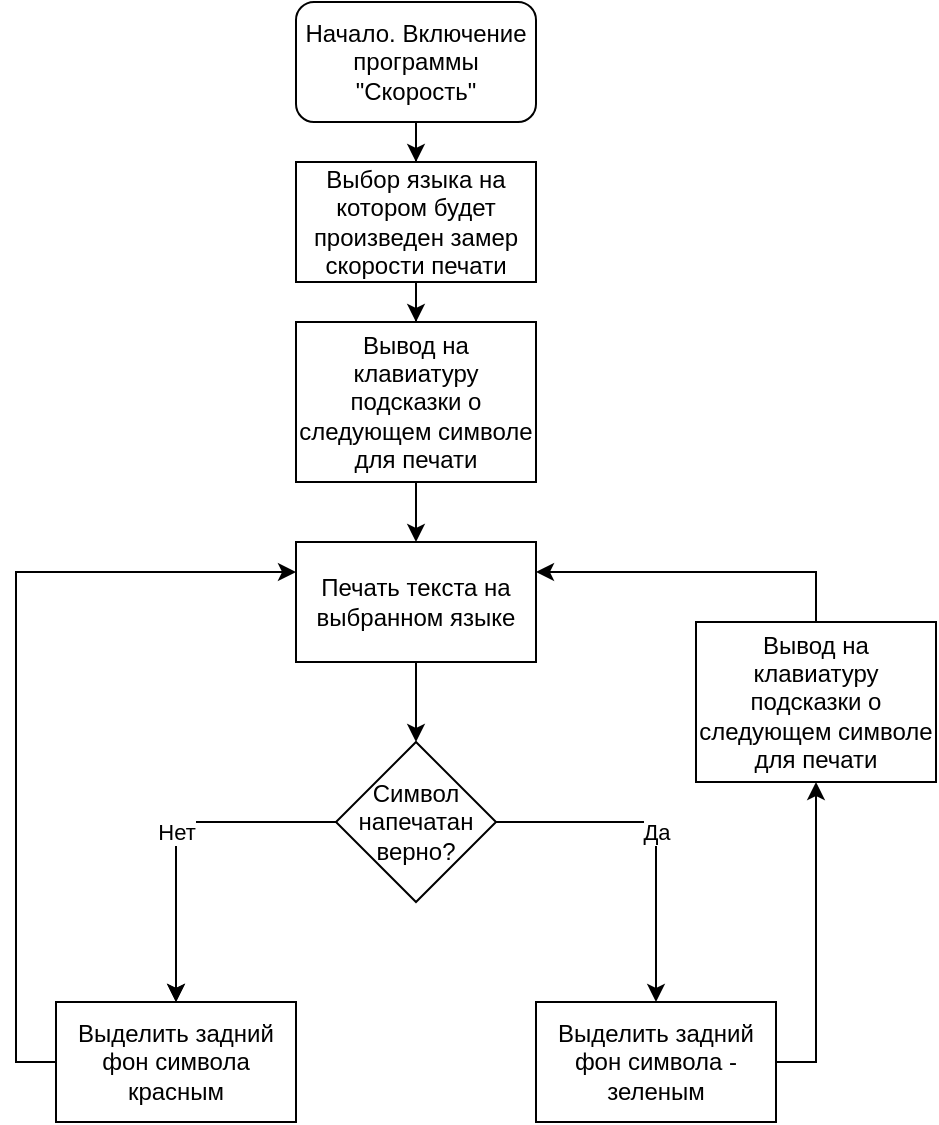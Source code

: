 <mxfile version="14.3.0" type="device"><diagram id="C5RBs43oDa-KdzZeNtuy" name="Page-1"><mxGraphModel dx="1422" dy="762" grid="1" gridSize="10" guides="1" tooltips="1" connect="1" arrows="1" fold="1" page="1" pageScale="1" pageWidth="827" pageHeight="1169" math="0" shadow="0"><root><mxCell id="WIyWlLk6GJQsqaUBKTNV-0"/><mxCell id="WIyWlLk6GJQsqaUBKTNV-1" parent="WIyWlLk6GJQsqaUBKTNV-0"/><mxCell id="Mn1PiiQkR-cETHgZV6WD-16" style="edgeStyle=orthogonalEdgeStyle;rounded=0;orthogonalLoop=1;jettySize=auto;html=1;entryX=0.5;entryY=0;entryDx=0;entryDy=0;" edge="1" parent="WIyWlLk6GJQsqaUBKTNV-1" source="Mn1PiiQkR-cETHgZV6WD-0" target="Mn1PiiQkR-cETHgZV6WD-2"><mxGeometry relative="1" as="geometry"/></mxCell><mxCell id="Mn1PiiQkR-cETHgZV6WD-0" value="Начало. Включение программы &quot;Скорость&quot;" style="rounded=1;whiteSpace=wrap;html=1;" vertex="1" parent="WIyWlLk6GJQsqaUBKTNV-1"><mxGeometry x="340" y="60" width="120" height="60" as="geometry"/></mxCell><mxCell id="Mn1PiiQkR-cETHgZV6WD-18" style="edgeStyle=orthogonalEdgeStyle;rounded=0;orthogonalLoop=1;jettySize=auto;html=1;entryX=0.5;entryY=0;entryDx=0;entryDy=0;" edge="1" parent="WIyWlLk6GJQsqaUBKTNV-1" source="Mn1PiiQkR-cETHgZV6WD-2" target="Mn1PiiQkR-cETHgZV6WD-17"><mxGeometry relative="1" as="geometry"/></mxCell><mxCell id="Mn1PiiQkR-cETHgZV6WD-2" value="Выбор языка на котором будет произведен замер скорости печати" style="rounded=0;whiteSpace=wrap;html=1;" vertex="1" parent="WIyWlLk6GJQsqaUBKTNV-1"><mxGeometry x="340" y="140" width="120" height="60" as="geometry"/></mxCell><mxCell id="Mn1PiiQkR-cETHgZV6WD-5" style="edgeStyle=orthogonalEdgeStyle;rounded=0;orthogonalLoop=1;jettySize=auto;html=1;" edge="1" parent="WIyWlLk6GJQsqaUBKTNV-1" source="Mn1PiiQkR-cETHgZV6WD-4" target="Mn1PiiQkR-cETHgZV6WD-6"><mxGeometry relative="1" as="geometry"><mxPoint x="400" y="440" as="targetPoint"/></mxGeometry></mxCell><mxCell id="Mn1PiiQkR-cETHgZV6WD-4" value="Печать текста на выбранном языке" style="rounded=0;whiteSpace=wrap;html=1;" vertex="1" parent="WIyWlLk6GJQsqaUBKTNV-1"><mxGeometry x="340" y="330" width="120" height="60" as="geometry"/></mxCell><mxCell id="Mn1PiiQkR-cETHgZV6WD-7" value="Да" style="edgeStyle=orthogonalEdgeStyle;rounded=0;orthogonalLoop=1;jettySize=auto;html=1;" edge="1" parent="WIyWlLk6GJQsqaUBKTNV-1" source="Mn1PiiQkR-cETHgZV6WD-6" target="Mn1PiiQkR-cETHgZV6WD-8"><mxGeometry relative="1" as="geometry"><mxPoint x="560" y="470" as="targetPoint"/></mxGeometry></mxCell><mxCell id="Mn1PiiQkR-cETHgZV6WD-9" style="edgeStyle=orthogonalEdgeStyle;rounded=0;orthogonalLoop=1;jettySize=auto;html=1;" edge="1" parent="WIyWlLk6GJQsqaUBKTNV-1" source="Mn1PiiQkR-cETHgZV6WD-6" target="Mn1PiiQkR-cETHgZV6WD-10"><mxGeometry relative="1" as="geometry"><mxPoint x="280" y="470" as="targetPoint"/></mxGeometry></mxCell><mxCell id="Mn1PiiQkR-cETHgZV6WD-11" value="Нет&lt;br&gt;" style="edgeStyle=orthogonalEdgeStyle;rounded=0;orthogonalLoop=1;jettySize=auto;html=1;" edge="1" parent="WIyWlLk6GJQsqaUBKTNV-1" source="Mn1PiiQkR-cETHgZV6WD-6" target="Mn1PiiQkR-cETHgZV6WD-10"><mxGeometry relative="1" as="geometry"><Array as="points"><mxPoint x="280" y="470"/></Array></mxGeometry></mxCell><mxCell id="Mn1PiiQkR-cETHgZV6WD-6" value="Символ напечатан верно?" style="rhombus;whiteSpace=wrap;html=1;" vertex="1" parent="WIyWlLk6GJQsqaUBKTNV-1"><mxGeometry x="360" y="430" width="80" height="80" as="geometry"/></mxCell><mxCell id="Mn1PiiQkR-cETHgZV6WD-14" style="edgeStyle=orthogonalEdgeStyle;rounded=0;orthogonalLoop=1;jettySize=auto;html=1;entryX=0.5;entryY=1;entryDx=0;entryDy=0;" edge="1" parent="WIyWlLk6GJQsqaUBKTNV-1" source="Mn1PiiQkR-cETHgZV6WD-8" target="Mn1PiiQkR-cETHgZV6WD-20"><mxGeometry relative="1" as="geometry"><Array as="points"><mxPoint x="600" y="590"/></Array></mxGeometry></mxCell><mxCell id="Mn1PiiQkR-cETHgZV6WD-8" value="Выделить задний фон символа - зеленым" style="rounded=0;whiteSpace=wrap;html=1;" vertex="1" parent="WIyWlLk6GJQsqaUBKTNV-1"><mxGeometry x="460" y="560" width="120" height="60" as="geometry"/></mxCell><mxCell id="Mn1PiiQkR-cETHgZV6WD-12" style="edgeStyle=orthogonalEdgeStyle;rounded=0;orthogonalLoop=1;jettySize=auto;html=1;entryX=0;entryY=0.25;entryDx=0;entryDy=0;" edge="1" parent="WIyWlLk6GJQsqaUBKTNV-1" source="Mn1PiiQkR-cETHgZV6WD-10" target="Mn1PiiQkR-cETHgZV6WD-4"><mxGeometry relative="1" as="geometry"><Array as="points"><mxPoint x="200" y="590"/><mxPoint x="200" y="345"/></Array></mxGeometry></mxCell><mxCell id="Mn1PiiQkR-cETHgZV6WD-10" value="Выделить задний фон символа красным" style="rounded=0;whiteSpace=wrap;html=1;" vertex="1" parent="WIyWlLk6GJQsqaUBKTNV-1"><mxGeometry x="220" y="560" width="120" height="60" as="geometry"/></mxCell><mxCell id="Mn1PiiQkR-cETHgZV6WD-19" style="edgeStyle=orthogonalEdgeStyle;rounded=0;orthogonalLoop=1;jettySize=auto;html=1;entryX=0.5;entryY=0;entryDx=0;entryDy=0;" edge="1" parent="WIyWlLk6GJQsqaUBKTNV-1" source="Mn1PiiQkR-cETHgZV6WD-17" target="Mn1PiiQkR-cETHgZV6WD-4"><mxGeometry relative="1" as="geometry"/></mxCell><mxCell id="Mn1PiiQkR-cETHgZV6WD-17" value="Вывод на клавиатуру подсказки о следующем символе для печати" style="rounded=0;whiteSpace=wrap;html=1;" vertex="1" parent="WIyWlLk6GJQsqaUBKTNV-1"><mxGeometry x="340" y="220" width="120" height="80" as="geometry"/></mxCell><mxCell id="Mn1PiiQkR-cETHgZV6WD-21" style="edgeStyle=orthogonalEdgeStyle;rounded=0;orthogonalLoop=1;jettySize=auto;html=1;entryX=1;entryY=0.25;entryDx=0;entryDy=0;" edge="1" parent="WIyWlLk6GJQsqaUBKTNV-1" source="Mn1PiiQkR-cETHgZV6WD-20" target="Mn1PiiQkR-cETHgZV6WD-4"><mxGeometry relative="1" as="geometry"><Array as="points"><mxPoint x="600" y="345"/></Array></mxGeometry></mxCell><mxCell id="Mn1PiiQkR-cETHgZV6WD-20" value="Вывод на клавиатуру подсказки о следующем символе для печати" style="rounded=0;whiteSpace=wrap;html=1;" vertex="1" parent="WIyWlLk6GJQsqaUBKTNV-1"><mxGeometry x="540" y="370" width="120" height="80" as="geometry"/></mxCell></root></mxGraphModel></diagram></mxfile>